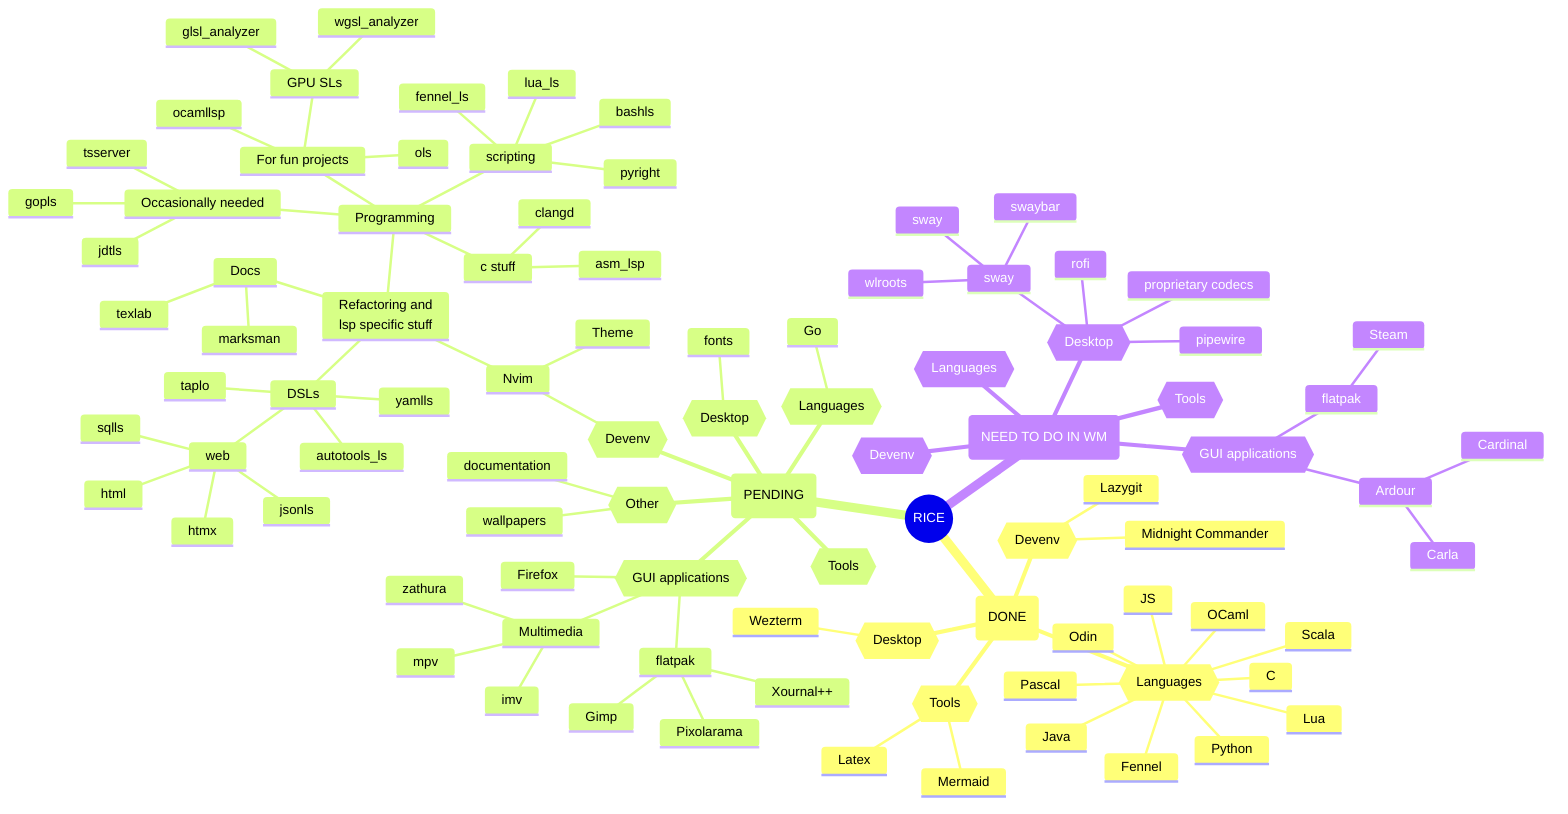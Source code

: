 mindmap
((RICE))
  (DONE)
    {{Languages}}
      Lua 
      Fennel
      Python
      Scala
      Pascal
      C
      Odin
      Java
      JS
      OCaml
    {{Tools}}
      Mermaid
      Latex
    {{Devenv}}
      Lazygit
      Midnight Commander
    {{Desktop}}
      Wezterm
  (PENDING)
    {{Languages}}
      Go
    {{Tools}}
    {{Devenv}}
      Nvim
        Refactoring and<br/>lsp specific stuff
          DSLs
            autotools_ls
            web
              html
              htmx
              jsonls
              sqlls
            taplo
            yamlls
          Programming
            For fun projects
              ocamllsp
              ols
              GPU SLs
                glsl_analyzer
                wgsl_analyzer
            scripting
              bashls  
              fennel_ls
              lua_ls
              pyright
            c stuff
              asm_lsp  
              clangd
            Occasionally needed
              gopls
              jdtls
              tsserver
          Docs
            marksman  
            texlab
        Theme
    {{Desktop}}
      fonts
    {{GUI applications}}
      Firefox
      Multimedia
        mpv
        imv
        zathura
      flatpak
        Pixolarama
        Xournal++
        Gimp
    {{Other}}  
      wallpapers
      documentation
  (NEED TO DO IN WM)
    {{Desktop}}
      sway
        swaybar
        wlroots
        sway
      rofi
      pipewire
      proprietary codecs
    {{GUI applications}}
      flatpak
        Steam
      Ardour
        Carla
        Cardinal
    {{Languages}}
    {{Tools}}
    {{Devenv}}